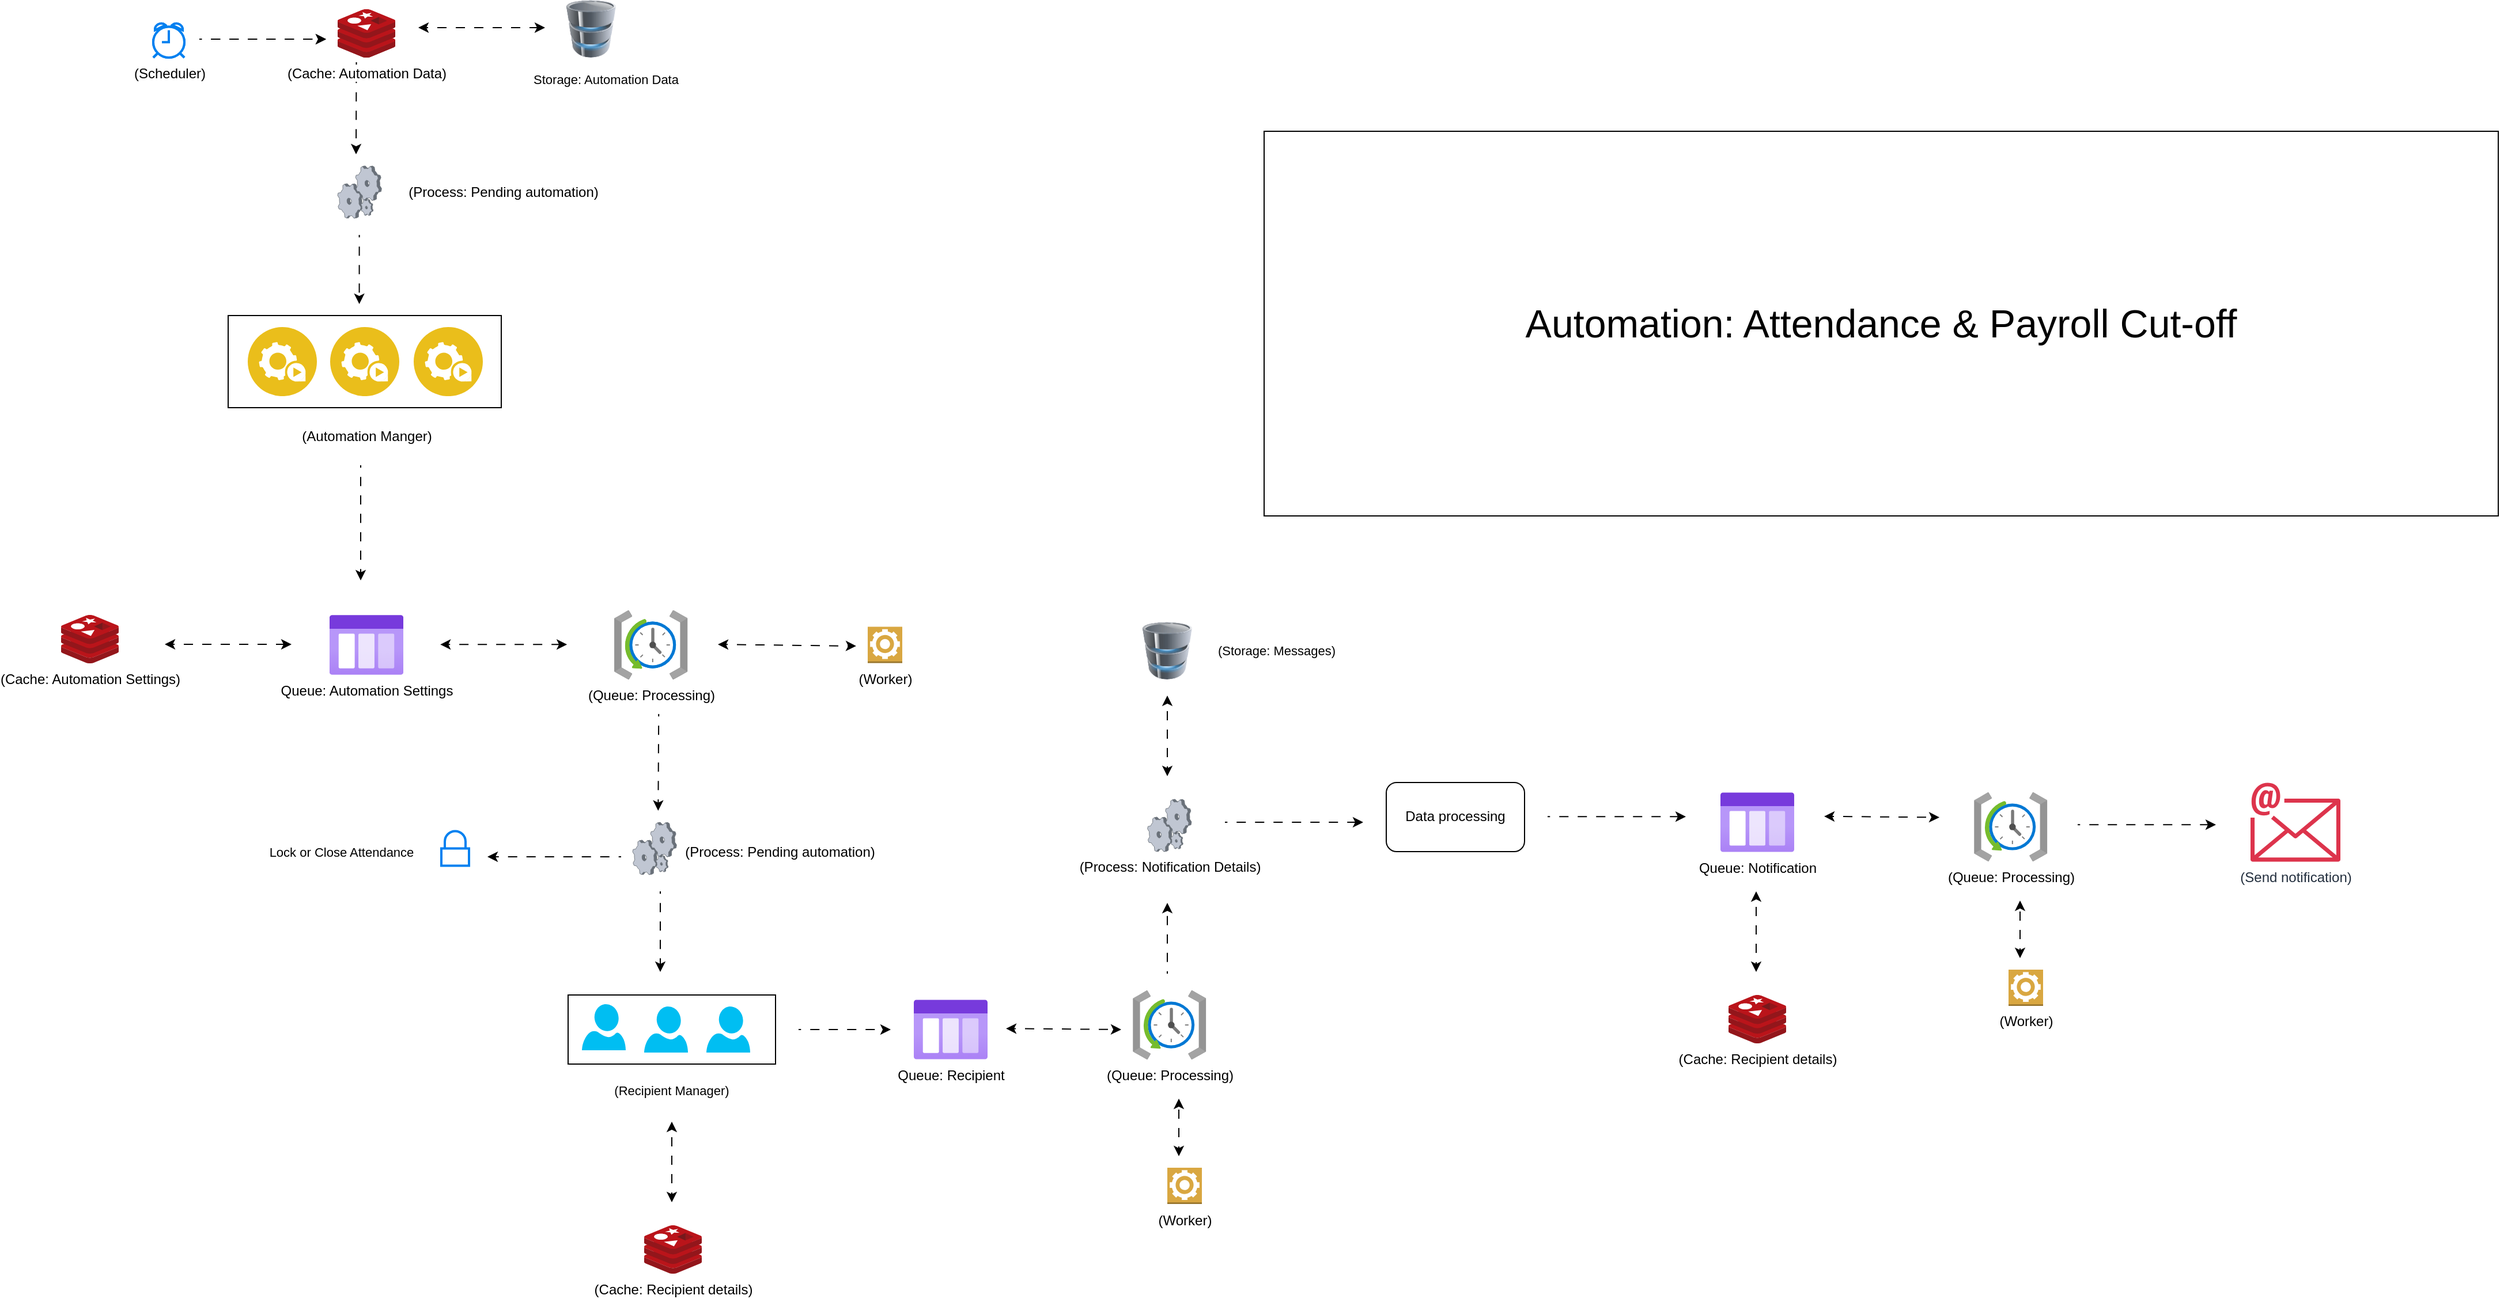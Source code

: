 <mxfile version="26.2.13">
  <diagram name="Page-1" id="P7yvKGMjlyaLnuh8JhLo">
    <mxGraphModel dx="5587" dy="2610" grid="0" gridSize="10" guides="0" tooltips="1" connect="1" arrows="1" fold="1" page="1" pageScale="1" pageWidth="827" pageHeight="1169" math="0" shadow="0">
      <root>
        <mxCell id="0" />
        <mxCell id="1" parent="0" />
        <mxCell id="yTIgC0xJuXJcDrCHbfDU-66" value="" style="endArrow=classic;html=1;rounded=0;flowAnimation=1;" edge="1" parent="1">
          <mxGeometry width="50" height="50" relative="1" as="geometry">
            <mxPoint x="90" y="60" as="sourcePoint" />
            <mxPoint x="200" y="60" as="targetPoint" />
          </mxGeometry>
        </mxCell>
        <mxCell id="yTIgC0xJuXJcDrCHbfDU-67" value="" style="endArrow=classic;html=1;rounded=0;flowAnimation=1;" edge="1" parent="1">
          <mxGeometry width="50" height="50" relative="1" as="geometry">
            <mxPoint x="226.26" y="80" as="sourcePoint" />
            <mxPoint x="226" y="160" as="targetPoint" />
          </mxGeometry>
        </mxCell>
        <mxCell id="yTIgC0xJuXJcDrCHbfDU-68" value="" style="image;aspect=fixed;html=1;points=[];align=center;fontSize=12;image=img/lib/azure2/management_governance/Scheduler_Job_Collections.svg;" vertex="1" parent="1">
          <mxGeometry x="450" y="556" width="63.76" height="60" as="geometry" />
        </mxCell>
        <mxCell id="yTIgC0xJuXJcDrCHbfDU-69" value="" style="html=1;verticalLabelPosition=bottom;align=center;labelBackgroundColor=#ffffff;verticalAlign=top;strokeWidth=2;strokeColor=#0080F0;shadow=0;dashed=0;shape=mxgraph.ios7.icons.alarm_clock;" vertex="1" parent="1">
          <mxGeometry x="50" y="46" width="27" height="30" as="geometry" />
        </mxCell>
        <mxCell id="yTIgC0xJuXJcDrCHbfDU-70" value="" style="image;sketch=0;aspect=fixed;html=1;points=[];align=center;fontSize=12;image=img/lib/mscae/Cache_Redis_Product.svg;" vertex="1" parent="1">
          <mxGeometry x="210.0" y="34" width="50" height="42" as="geometry" />
        </mxCell>
        <mxCell id="yTIgC0xJuXJcDrCHbfDU-71" value="" style="image;html=1;image=img/lib/clip_art/computers/Database_128x128.png" vertex="1" parent="1">
          <mxGeometry x="390" y="26" width="80" height="50" as="geometry" />
        </mxCell>
        <mxCell id="yTIgC0xJuXJcDrCHbfDU-72" value="" style="verticalLabelPosition=bottom;sketch=0;aspect=fixed;html=1;verticalAlign=top;strokeColor=none;align=center;outlineConnect=0;shape=mxgraph.citrix.process;" vertex="1" parent="1">
          <mxGeometry x="210" y="170" width="38.16" height="45.49" as="geometry" />
        </mxCell>
        <mxCell id="yTIgC0xJuXJcDrCHbfDU-73" value="&lt;font&gt;Queue: Automation Settings&lt;/font&gt;" style="image;aspect=fixed;html=1;points=[];align=center;fontSize=12;image=img/lib/azure2/general/Storage_Queue.svg;" vertex="1" parent="1">
          <mxGeometry x="203" y="560" width="64" height="52" as="geometry" />
        </mxCell>
        <mxCell id="yTIgC0xJuXJcDrCHbfDU-74" value="&lt;font style=&quot;font-size: 11px;&quot;&gt;Storage: Automation Data&lt;/font&gt;" style="text;html=1;align=center;verticalAlign=middle;whiteSpace=wrap;rounded=0;" vertex="1" parent="1">
          <mxGeometry x="370" y="80" width="146" height="30" as="geometry" />
        </mxCell>
        <mxCell id="yTIgC0xJuXJcDrCHbfDU-75" value="" style="endArrow=classic;html=1;rounded=0;flowAnimation=1;" edge="1" parent="1">
          <mxGeometry width="50" height="50" relative="1" as="geometry">
            <mxPoint x="90" y="60" as="sourcePoint" />
            <mxPoint x="200" y="60" as="targetPoint" />
          </mxGeometry>
        </mxCell>
        <mxCell id="yTIgC0xJuXJcDrCHbfDU-76" value="(Queue: Processing)" style="image;aspect=fixed;html=1;points=[];align=center;fontSize=12;image=img/lib/azure2/management_governance/Scheduler_Job_Collections.svg;" vertex="1" parent="1">
          <mxGeometry x="450" y="556" width="63.76" height="60" as="geometry" />
        </mxCell>
        <mxCell id="yTIgC0xJuXJcDrCHbfDU-77" value="" style="rounded=0;whiteSpace=wrap;html=1;" vertex="1" parent="1">
          <mxGeometry x="410" y="890" width="180" height="60" as="geometry" />
        </mxCell>
        <mxCell id="yTIgC0xJuXJcDrCHbfDU-78" value="" style="verticalLabelPosition=bottom;html=1;verticalAlign=top;align=center;strokeColor=none;fillColor=#00BEF2;shape=mxgraph.azure.user;" vertex="1" parent="1">
          <mxGeometry x="422" y="898" width="38" height="40" as="geometry" />
        </mxCell>
        <mxCell id="yTIgC0xJuXJcDrCHbfDU-79" value="" style="verticalLabelPosition=bottom;html=1;verticalAlign=top;align=center;strokeColor=none;fillColor=#00BEF2;shape=mxgraph.azure.user;" vertex="1" parent="1">
          <mxGeometry x="530" y="900" width="38" height="40" as="geometry" />
        </mxCell>
        <mxCell id="yTIgC0xJuXJcDrCHbfDU-80" value="" style="verticalLabelPosition=bottom;html=1;verticalAlign=top;align=center;strokeColor=none;fillColor=#00BEF2;shape=mxgraph.azure.user;" vertex="1" parent="1">
          <mxGeometry x="476" y="900" width="38" height="40" as="geometry" />
        </mxCell>
        <mxCell id="yTIgC0xJuXJcDrCHbfDU-81" value="" style="endArrow=classic;html=1;rounded=0;flowAnimation=1;" edge="1" parent="1">
          <mxGeometry width="50" height="50" relative="1" as="geometry">
            <mxPoint x="488.62" y="646" as="sourcePoint" />
            <mxPoint x="488.16" y="730" as="targetPoint" />
          </mxGeometry>
        </mxCell>
        <mxCell id="yTIgC0xJuXJcDrCHbfDU-82" value="&lt;font style=&quot;font-size: 11px;&quot;&gt;(Recipient Manager)&lt;/font&gt;" style="text;html=1;align=center;verticalAlign=middle;whiteSpace=wrap;rounded=0;" vertex="1" parent="1">
          <mxGeometry x="445" y="958" width="110" height="30" as="geometry" />
        </mxCell>
        <mxCell id="yTIgC0xJuXJcDrCHbfDU-83" value="(Scheduler)" style="html=1;verticalLabelPosition=bottom;align=center;labelBackgroundColor=#ffffff;verticalAlign=top;strokeWidth=2;strokeColor=#0080F0;shadow=0;dashed=0;shape=mxgraph.ios7.icons.alarm_clock;" vertex="1" parent="1">
          <mxGeometry x="50" y="46" width="27" height="30" as="geometry" />
        </mxCell>
        <mxCell id="yTIgC0xJuXJcDrCHbfDU-84" value="(Cache: Automation Data)" style="image;sketch=0;aspect=fixed;html=1;points=[];align=center;fontSize=12;image=img/lib/mscae/Cache_Redis_Product.svg;" vertex="1" parent="1">
          <mxGeometry x="210.0" y="34" width="50" height="42" as="geometry" />
        </mxCell>
        <mxCell id="yTIgC0xJuXJcDrCHbfDU-85" value="&lt;font&gt;Queue: Automation Settings&lt;/font&gt;" style="image;aspect=fixed;html=1;points=[];align=center;fontSize=12;image=img/lib/azure2/general/Storage_Queue.svg;" vertex="1" parent="1">
          <mxGeometry x="203" y="560" width="64" height="52" as="geometry" />
        </mxCell>
        <mxCell id="yTIgC0xJuXJcDrCHbfDU-86" value="" style="endArrow=classic;html=1;rounded=0;flowAnimation=1;" edge="1" parent="1">
          <mxGeometry width="50" height="50" relative="1" as="geometry">
            <mxPoint x="228.81" y="230" as="sourcePoint" />
            <mxPoint x="228.79" y="290" as="targetPoint" />
          </mxGeometry>
        </mxCell>
        <mxCell id="yTIgC0xJuXJcDrCHbfDU-87" value="" style="endArrow=classic;html=1;rounded=0;flowAnimation=1;" edge="1" parent="1">
          <mxGeometry width="50" height="50" relative="1" as="geometry">
            <mxPoint x="230" y="430" as="sourcePoint" />
            <mxPoint x="230" y="530" as="targetPoint" />
          </mxGeometry>
        </mxCell>
        <mxCell id="yTIgC0xJuXJcDrCHbfDU-88" value="" style="endArrow=classic;html=1;rounded=0;flowAnimation=1;" edge="1" parent="1">
          <mxGeometry width="50" height="50" relative="1" as="geometry">
            <mxPoint x="490" y="800" as="sourcePoint" />
            <mxPoint x="490" y="870" as="targetPoint" />
          </mxGeometry>
        </mxCell>
        <mxCell id="yTIgC0xJuXJcDrCHbfDU-89" value="" style="endArrow=classic;html=1;rounded=0;flowAnimation=1;" edge="1" parent="1">
          <mxGeometry width="50" height="50" relative="1" as="geometry">
            <mxPoint x="610" y="920" as="sourcePoint" />
            <mxPoint x="690" y="920" as="targetPoint" />
          </mxGeometry>
        </mxCell>
        <mxCell id="yTIgC0xJuXJcDrCHbfDU-90" value="&lt;font&gt;Queue: Recipient&lt;/font&gt;" style="image;aspect=fixed;html=1;points=[];align=center;fontSize=12;image=img/lib/azure2/general/Storage_Queue.svg;" vertex="1" parent="1">
          <mxGeometry x="710" y="894" width="64" height="52" as="geometry" />
        </mxCell>
        <mxCell id="yTIgC0xJuXJcDrCHbfDU-91" value="" style="endArrow=classic;html=1;rounded=0;flowAnimation=1;" edge="1" parent="1">
          <mxGeometry width="50" height="50" relative="1" as="geometry">
            <mxPoint x="930" y="871.49" as="sourcePoint" />
            <mxPoint x="930" y="810" as="targetPoint" />
          </mxGeometry>
        </mxCell>
        <mxCell id="yTIgC0xJuXJcDrCHbfDU-92" value="" style="html=1;verticalLabelPosition=bottom;align=center;labelBackgroundColor=#ffffff;verticalAlign=top;strokeWidth=2;strokeColor=#0080F0;shadow=0;dashed=0;shape=mxgraph.ios7.icons.locked;" vertex="1" parent="1">
          <mxGeometry x="300" y="747.75" width="24" height="30" as="geometry" />
        </mxCell>
        <mxCell id="yTIgC0xJuXJcDrCHbfDU-93" value="" style="endArrow=classic;html=1;rounded=0;flowAnimation=1;" edge="1" parent="1">
          <mxGeometry width="50" height="50" relative="1" as="geometry">
            <mxPoint x="456" y="770" as="sourcePoint" />
            <mxPoint x="340" y="770" as="targetPoint" />
          </mxGeometry>
        </mxCell>
        <mxCell id="yTIgC0xJuXJcDrCHbfDU-94" value="" style="image;html=1;image=img/lib/clip_art/computers/Database_128x128.png" vertex="1" parent="1">
          <mxGeometry x="890" y="566" width="80" height="50" as="geometry" />
        </mxCell>
        <mxCell id="yTIgC0xJuXJcDrCHbfDU-95" value="(Send notification)" style="sketch=0;outlineConnect=0;fontColor=#232F3E;gradientColor=none;fillColor=#DD344C;strokeColor=none;dashed=0;verticalLabelPosition=bottom;verticalAlign=top;align=center;html=1;fontSize=12;fontStyle=0;aspect=fixed;shape=mxgraph.aws4.email;" vertex="1" parent="1">
          <mxGeometry x="1870" y="705.49" width="78" height="69" as="geometry" />
        </mxCell>
        <mxCell id="yTIgC0xJuXJcDrCHbfDU-96" value="" style="endArrow=classic;html=1;rounded=0;flowAnimation=1;" edge="1" parent="1">
          <mxGeometry width="50" height="50" relative="1" as="geometry">
            <mxPoint x="980" y="740" as="sourcePoint" />
            <mxPoint x="1100" y="740" as="targetPoint" />
          </mxGeometry>
        </mxCell>
        <mxCell id="yTIgC0xJuXJcDrCHbfDU-97" value="&lt;font style=&quot;font-size: 11px;&quot;&gt;Lock or Close Attendance&lt;/font&gt;" style="text;html=1;align=center;verticalAlign=middle;whiteSpace=wrap;rounded=0;" vertex="1" parent="1">
          <mxGeometry x="140" y="751.49" width="147" height="30" as="geometry" />
        </mxCell>
        <mxCell id="yTIgC0xJuXJcDrCHbfDU-98" value="&lt;font&gt;Queue: Notification&lt;/font&gt;" style="image;aspect=fixed;html=1;points=[];align=center;fontSize=12;image=img/lib/azure2/general/Storage_Queue.svg;" vertex="1" parent="1">
          <mxGeometry x="1410" y="713.99" width="64" height="52" as="geometry" />
        </mxCell>
        <mxCell id="yTIgC0xJuXJcDrCHbfDU-99" value="" style="endArrow=classic;html=1;rounded=0;flowAnimation=1;" edge="1" parent="1">
          <mxGeometry width="50" height="50" relative="1" as="geometry">
            <mxPoint x="1720" y="742.16" as="sourcePoint" />
            <mxPoint x="1840" y="742.16" as="targetPoint" />
          </mxGeometry>
        </mxCell>
        <mxCell id="yTIgC0xJuXJcDrCHbfDU-100" value="&lt;font style=&quot;font-size: 11px;&quot;&gt;(Storage: Messages)&lt;/font&gt;" style="text;html=1;align=center;verticalAlign=middle;whiteSpace=wrap;rounded=0;" vertex="1" parent="1">
          <mxGeometry x="970" y="576" width="110" height="30" as="geometry" />
        </mxCell>
        <mxCell id="yTIgC0xJuXJcDrCHbfDU-101" value="" style="endArrow=classic;startArrow=classic;html=1;rounded=0;flowAnimation=1;" edge="1" parent="1">
          <mxGeometry width="50" height="50" relative="1" as="geometry">
            <mxPoint x="280" y="50" as="sourcePoint" />
            <mxPoint x="390" y="50" as="targetPoint" />
          </mxGeometry>
        </mxCell>
        <mxCell id="yTIgC0xJuXJcDrCHbfDU-102" value="" style="rounded=0;whiteSpace=wrap;html=1;" vertex="1" parent="1">
          <mxGeometry x="115" y="300" width="237" height="80" as="geometry" />
        </mxCell>
        <mxCell id="yTIgC0xJuXJcDrCHbfDU-103" value="" style="image;aspect=fixed;perimeter=ellipsePerimeter;html=1;align=center;shadow=0;dashed=0;fontColor=#4277BB;labelBackgroundColor=default;fontSize=12;spacingTop=3;image=img/lib/ibm/applications/automation_tools.svg;" vertex="1" parent="1">
          <mxGeometry x="132" y="310" width="60" height="60" as="geometry" />
        </mxCell>
        <mxCell id="yTIgC0xJuXJcDrCHbfDU-104" value="" style="image;aspect=fixed;perimeter=ellipsePerimeter;html=1;align=center;shadow=0;dashed=0;fontColor=#4277BB;labelBackgroundColor=default;fontSize=12;spacingTop=3;image=img/lib/ibm/applications/automation_tools.svg;" vertex="1" parent="1">
          <mxGeometry x="203.5" y="310" width="60" height="60" as="geometry" />
        </mxCell>
        <mxCell id="yTIgC0xJuXJcDrCHbfDU-105" value="" style="image;aspect=fixed;perimeter=ellipsePerimeter;html=1;align=center;shadow=0;dashed=0;fontColor=#4277BB;labelBackgroundColor=default;fontSize=12;spacingTop=3;image=img/lib/ibm/applications/automation_tools.svg;" vertex="1" parent="1">
          <mxGeometry x="276" y="310" width="60" height="60" as="geometry" />
        </mxCell>
        <mxCell id="yTIgC0xJuXJcDrCHbfDU-106" value="(Automation Manger)" style="text;html=1;align=center;verticalAlign=middle;whiteSpace=wrap;rounded=0;" vertex="1" parent="1">
          <mxGeometry x="157.5" y="390" width="155" height="30" as="geometry" />
        </mxCell>
        <mxCell id="yTIgC0xJuXJcDrCHbfDU-107" value="(Process: Pending automation)" style="text;html=1;align=center;verticalAlign=middle;whiteSpace=wrap;rounded=0;" vertex="1" parent="1">
          <mxGeometry x="248.16" y="177.74" width="211.84" height="30" as="geometry" />
        </mxCell>
        <mxCell id="yTIgC0xJuXJcDrCHbfDU-108" value="(Cache: Automation Settings)" style="image;sketch=0;aspect=fixed;html=1;points=[];align=center;fontSize=12;image=img/lib/mscae/Cache_Redis_Product.svg;" vertex="1" parent="1">
          <mxGeometry x="-30.0" y="560" width="50" height="42" as="geometry" />
        </mxCell>
        <mxCell id="yTIgC0xJuXJcDrCHbfDU-109" value="" style="endArrow=classic;startArrow=classic;html=1;rounded=0;flowAnimation=1;" edge="1" parent="1">
          <mxGeometry width="50" height="50" relative="1" as="geometry">
            <mxPoint x="60" y="585.5" as="sourcePoint" />
            <mxPoint x="170" y="585.5" as="targetPoint" />
          </mxGeometry>
        </mxCell>
        <mxCell id="yTIgC0xJuXJcDrCHbfDU-110" value="" style="endArrow=classic;startArrow=classic;html=1;rounded=0;flowAnimation=1;" edge="1" parent="1">
          <mxGeometry width="50" height="50" relative="1" as="geometry">
            <mxPoint x="299.08" y="585.66" as="sourcePoint" />
            <mxPoint x="409.08" y="585.66" as="targetPoint" />
          </mxGeometry>
        </mxCell>
        <mxCell id="yTIgC0xJuXJcDrCHbfDU-111" value="" style="endArrow=classic;startArrow=classic;html=1;rounded=0;flowAnimation=1;" edge="1" parent="1">
          <mxGeometry width="50" height="50" relative="1" as="geometry">
            <mxPoint x="540" y="585.58" as="sourcePoint" />
            <mxPoint x="660" y="587" as="targetPoint" />
          </mxGeometry>
        </mxCell>
        <mxCell id="yTIgC0xJuXJcDrCHbfDU-112" value="(Worker)" style="outlineConnect=0;dashed=0;verticalLabelPosition=bottom;verticalAlign=top;align=center;html=1;shape=mxgraph.aws3.worker;fillColor=#D9A741;gradientColor=none;" vertex="1" parent="1">
          <mxGeometry x="670" y="570.25" width="30" height="31.5" as="geometry" />
        </mxCell>
        <mxCell id="yTIgC0xJuXJcDrCHbfDU-113" value="" style="verticalLabelPosition=bottom;sketch=0;aspect=fixed;html=1;verticalAlign=top;strokeColor=none;align=center;outlineConnect=0;shape=mxgraph.citrix.process;" vertex="1" parent="1">
          <mxGeometry x="466" y="740" width="38.16" height="45.49" as="geometry" />
        </mxCell>
        <mxCell id="yTIgC0xJuXJcDrCHbfDU-114" value="(Process: Pending automation)" style="text;html=1;align=center;verticalAlign=middle;whiteSpace=wrap;rounded=0;" vertex="1" parent="1">
          <mxGeometry x="488.16" y="751.49" width="211.84" height="30" as="geometry" />
        </mxCell>
        <mxCell id="yTIgC0xJuXJcDrCHbfDU-115" value="(Cache: Recipient details)" style="image;sketch=0;aspect=fixed;html=1;points=[];align=center;fontSize=12;image=img/lib/mscae/Cache_Redis_Product.svg;" vertex="1" parent="1">
          <mxGeometry x="476" y="1090" width="50" height="42" as="geometry" />
        </mxCell>
        <mxCell id="yTIgC0xJuXJcDrCHbfDU-116" value="" style="endArrow=classic;startArrow=classic;html=1;rounded=0;flowAnimation=1;" edge="1" parent="1">
          <mxGeometry width="50" height="50" relative="1" as="geometry">
            <mxPoint x="500" y="1070" as="sourcePoint" />
            <mxPoint x="500" y="1000" as="targetPoint" />
          </mxGeometry>
        </mxCell>
        <mxCell id="yTIgC0xJuXJcDrCHbfDU-117" value="(Queue: Processing)" style="image;aspect=fixed;html=1;points=[];align=center;fontSize=12;image=img/lib/azure2/management_governance/Scheduler_Job_Collections.svg;" vertex="1" parent="1">
          <mxGeometry x="900" y="886" width="63.76" height="60" as="geometry" />
        </mxCell>
        <mxCell id="yTIgC0xJuXJcDrCHbfDU-118" value="" style="endArrow=classic;startArrow=classic;html=1;rounded=0;flowAnimation=1;" edge="1" parent="1">
          <mxGeometry width="50" height="50" relative="1" as="geometry">
            <mxPoint x="790" y="919.14" as="sourcePoint" />
            <mxPoint x="890" y="920" as="targetPoint" />
          </mxGeometry>
        </mxCell>
        <mxCell id="yTIgC0xJuXJcDrCHbfDU-119" value="(Worker)" style="outlineConnect=0;dashed=0;verticalLabelPosition=bottom;verticalAlign=top;align=center;html=1;shape=mxgraph.aws3.worker;fillColor=#D9A741;gradientColor=none;" vertex="1" parent="1">
          <mxGeometry x="930" y="1040" width="30" height="31.5" as="geometry" />
        </mxCell>
        <mxCell id="yTIgC0xJuXJcDrCHbfDU-120" value="" style="endArrow=classic;startArrow=classic;html=1;rounded=0;flowAnimation=1;" edge="1" parent="1">
          <mxGeometry width="50" height="50" relative="1" as="geometry">
            <mxPoint x="940" y="1030" as="sourcePoint" />
            <mxPoint x="940" y="980" as="targetPoint" />
          </mxGeometry>
        </mxCell>
        <mxCell id="yTIgC0xJuXJcDrCHbfDU-121" value="(Process: Notification Details)" style="verticalLabelPosition=bottom;sketch=0;aspect=fixed;html=1;verticalAlign=top;strokeColor=none;align=center;outlineConnect=0;shape=mxgraph.citrix.process;" vertex="1" parent="1">
          <mxGeometry x="912.8" y="720" width="38.16" height="45.49" as="geometry" />
        </mxCell>
        <mxCell id="yTIgC0xJuXJcDrCHbfDU-122" value="" style="endArrow=classic;startArrow=classic;html=1;rounded=0;flowAnimation=1;" edge="1" parent="1">
          <mxGeometry width="50" height="50" relative="1" as="geometry">
            <mxPoint x="930" y="700" as="sourcePoint" />
            <mxPoint x="930" y="630" as="targetPoint" />
          </mxGeometry>
        </mxCell>
        <mxCell id="yTIgC0xJuXJcDrCHbfDU-123" value="Data processing" style="rounded=1;whiteSpace=wrap;html=1;" vertex="1" parent="1">
          <mxGeometry x="1120" y="705.49" width="120" height="60" as="geometry" />
        </mxCell>
        <mxCell id="yTIgC0xJuXJcDrCHbfDU-124" value="" style="endArrow=classic;html=1;rounded=0;flowAnimation=1;" edge="1" parent="1">
          <mxGeometry width="50" height="50" relative="1" as="geometry">
            <mxPoint x="1260" y="735.15" as="sourcePoint" />
            <mxPoint x="1380" y="735.15" as="targetPoint" />
          </mxGeometry>
        </mxCell>
        <mxCell id="yTIgC0xJuXJcDrCHbfDU-125" value="(Cache: Recipient details)" style="image;sketch=0;aspect=fixed;html=1;points=[];align=center;fontSize=12;image=img/lib/mscae/Cache_Redis_Product.svg;" vertex="1" parent="1">
          <mxGeometry x="1417" y="890" width="50" height="42" as="geometry" />
        </mxCell>
        <mxCell id="yTIgC0xJuXJcDrCHbfDU-126" value="" style="endArrow=classic;startArrow=classic;html=1;rounded=0;flowAnimation=1;" edge="1" parent="1">
          <mxGeometry width="50" height="50" relative="1" as="geometry">
            <mxPoint x="1441" y="870" as="sourcePoint" />
            <mxPoint x="1441" y="800" as="targetPoint" />
          </mxGeometry>
        </mxCell>
        <mxCell id="yTIgC0xJuXJcDrCHbfDU-127" value="(Queue: Processing)" style="image;aspect=fixed;html=1;points=[];align=center;fontSize=12;image=img/lib/azure2/management_governance/Scheduler_Job_Collections.svg;" vertex="1" parent="1">
          <mxGeometry x="1630" y="713.99" width="63.76" height="60" as="geometry" />
        </mxCell>
        <mxCell id="yTIgC0xJuXJcDrCHbfDU-128" value="(Worker)" style="outlineConnect=0;dashed=0;verticalLabelPosition=bottom;verticalAlign=top;align=center;html=1;shape=mxgraph.aws3.worker;fillColor=#D9A741;gradientColor=none;" vertex="1" parent="1">
          <mxGeometry x="1660" y="867.99" width="30" height="31.5" as="geometry" />
        </mxCell>
        <mxCell id="yTIgC0xJuXJcDrCHbfDU-129" value="" style="endArrow=classic;startArrow=classic;html=1;rounded=0;flowAnimation=1;" edge="1" parent="1">
          <mxGeometry width="50" height="50" relative="1" as="geometry">
            <mxPoint x="1670" y="857.99" as="sourcePoint" />
            <mxPoint x="1670" y="807.99" as="targetPoint" />
          </mxGeometry>
        </mxCell>
        <mxCell id="yTIgC0xJuXJcDrCHbfDU-130" value="" style="endArrow=classic;startArrow=classic;html=1;rounded=0;flowAnimation=1;" edge="1" parent="1">
          <mxGeometry width="50" height="50" relative="1" as="geometry">
            <mxPoint x="1500" y="734.9" as="sourcePoint" />
            <mxPoint x="1600" y="735.76" as="targetPoint" />
          </mxGeometry>
        </mxCell>
        <mxCell id="yTIgC0xJuXJcDrCHbfDU-131" value="&lt;font style=&quot;font-size: 34px;&quot;&gt;Automation: Attendance &amp;amp; Payroll Cut-off&lt;/font&gt;" style="rounded=0;whiteSpace=wrap;html=1;" vertex="1" parent="1">
          <mxGeometry x="1014" y="140" width="1071" height="334" as="geometry" />
        </mxCell>
      </root>
    </mxGraphModel>
  </diagram>
</mxfile>
